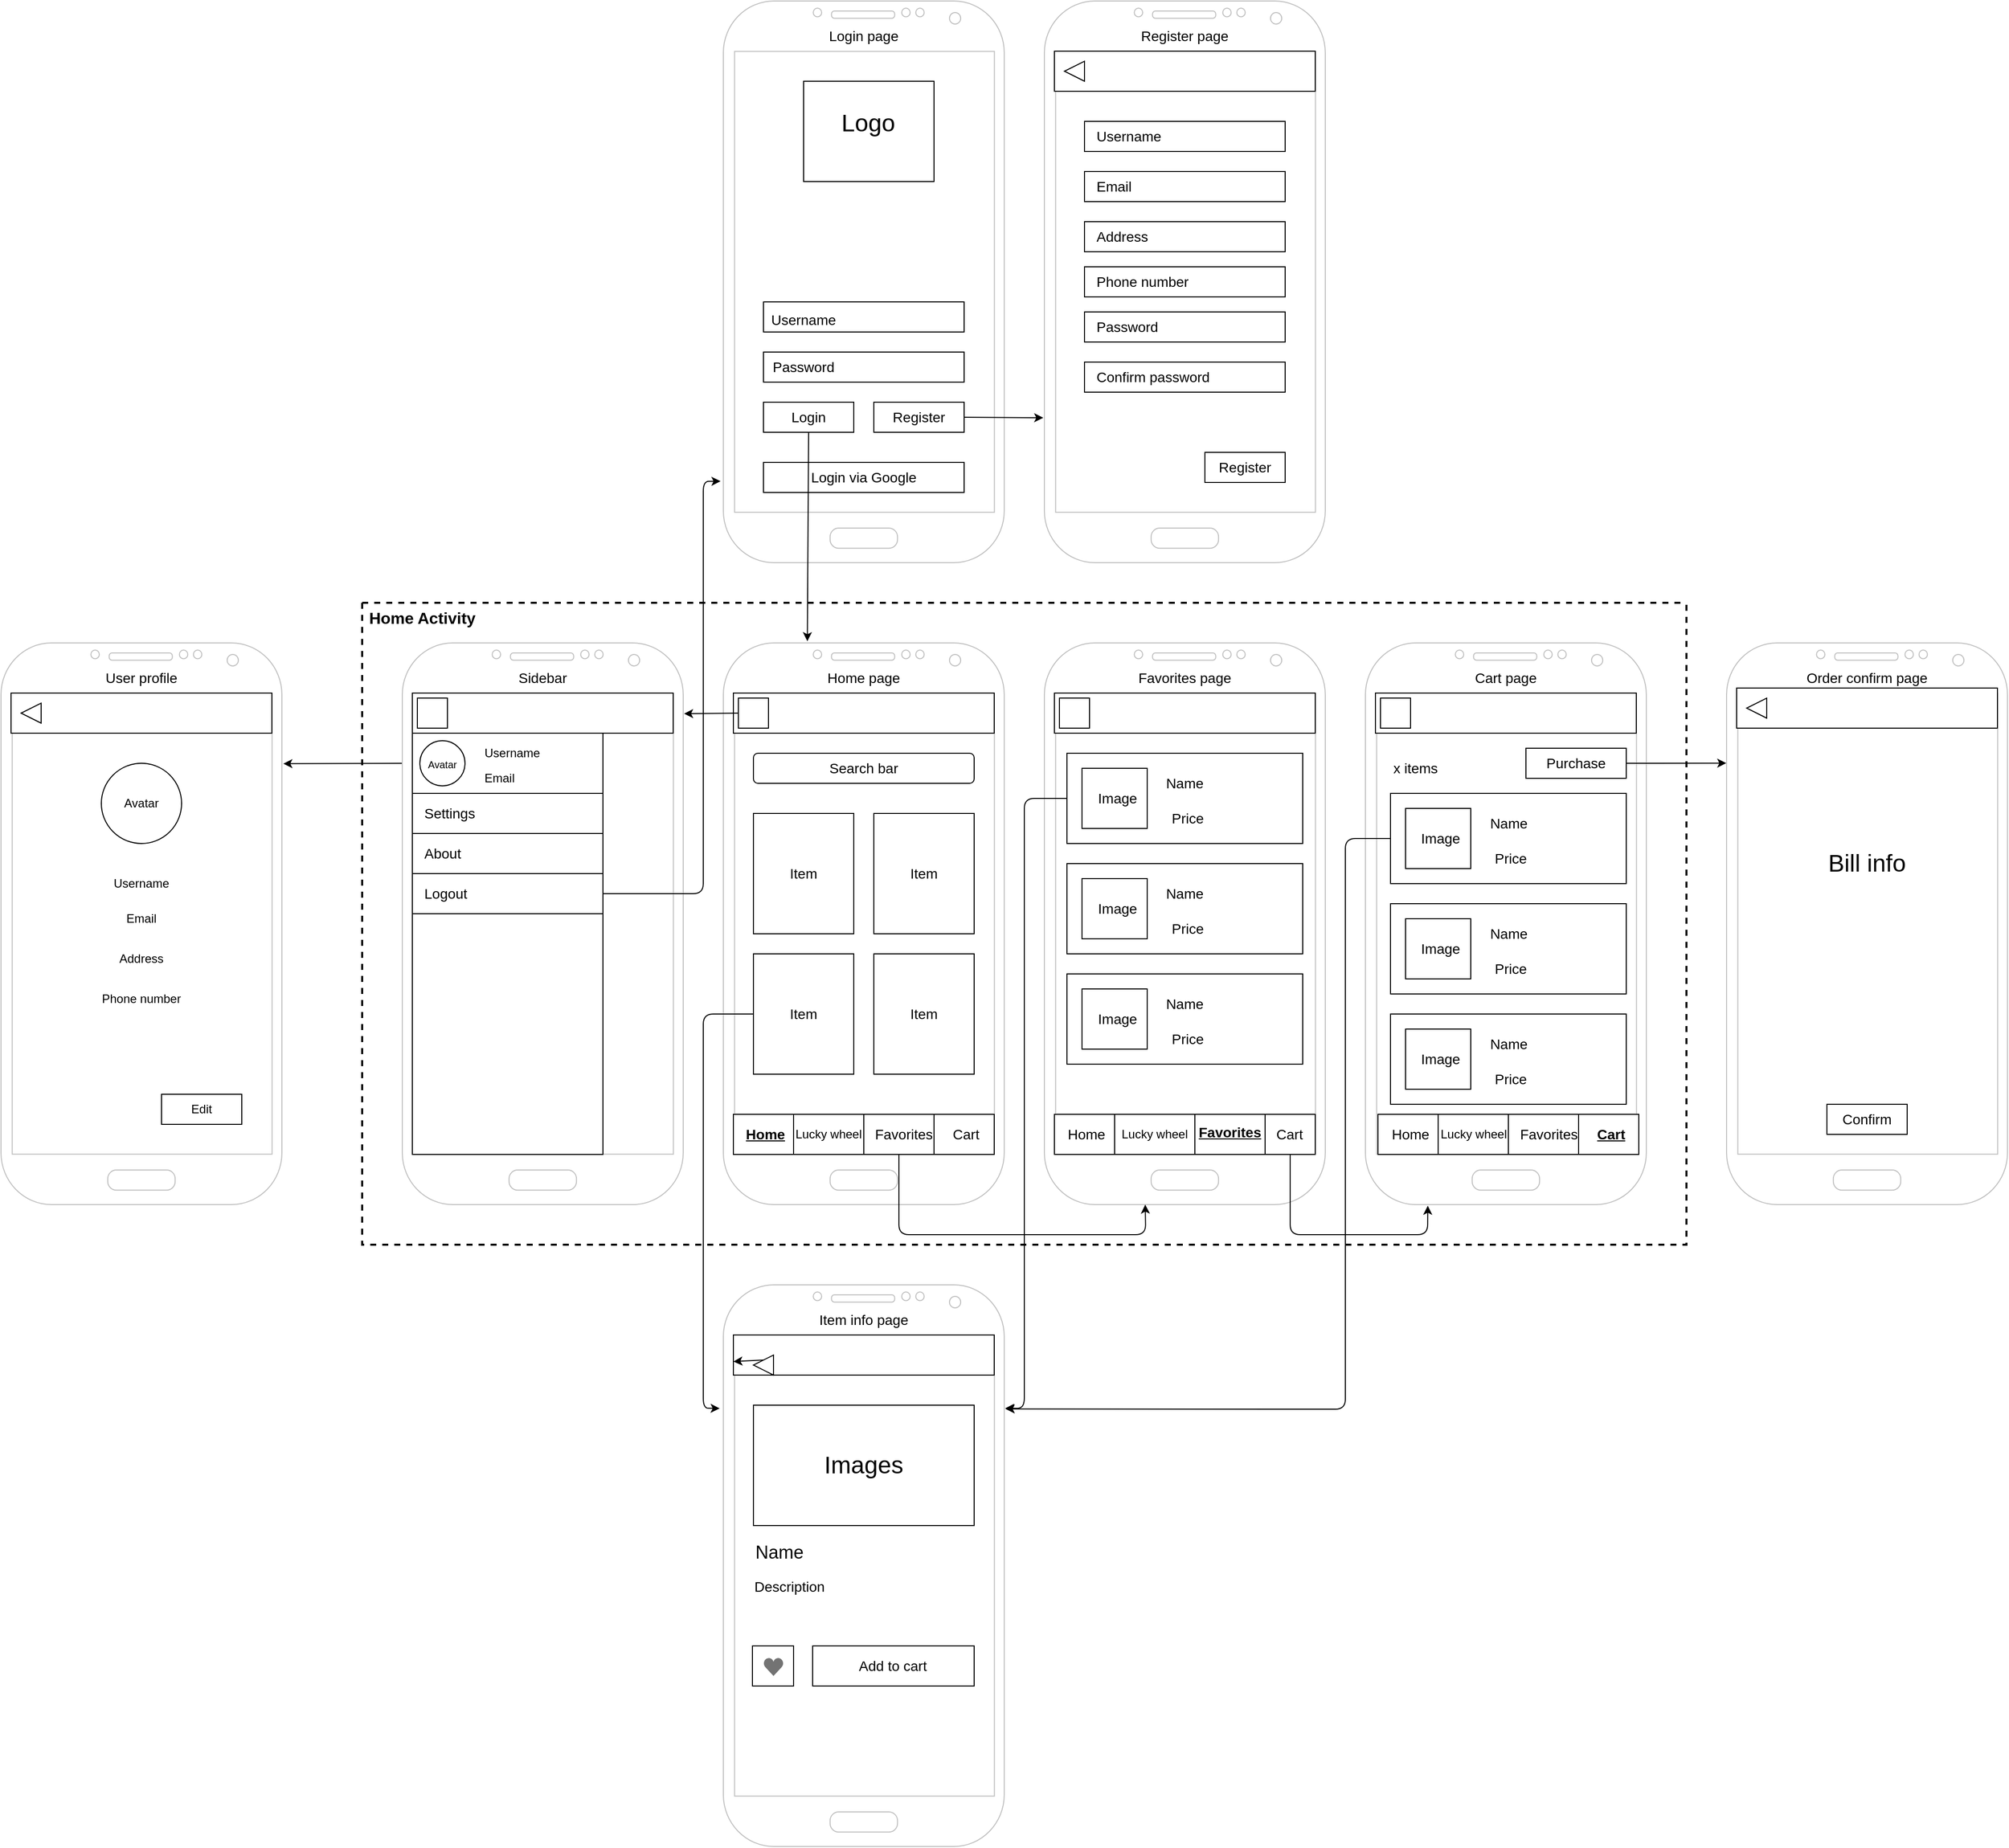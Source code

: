 <mxfile>
    <diagram id="XYudDsalHz4EEedXDKOo" name="Page-1">
        <mxGraphModel dx="1582" dy="604" grid="1" gridSize="10" guides="1" tooltips="1" connect="1" arrows="1" fold="0" page="1" pageScale="1" pageWidth="850" pageHeight="1100" background="#ffffff" math="0" shadow="0">
            <root>
                <mxCell id="0"/>
                <mxCell id="1" parent="0"/>
                <mxCell id="14" value="" style="verticalLabelPosition=bottom;verticalAlign=top;html=1;shadow=0;dashed=0;strokeWidth=1;shape=mxgraph.android.phone2;strokeColor=#c0c0c0;fontSize=16;container=1;movable=1;resizable=1;rotatable=1;deletable=1;editable=1;connectable=1;backgroundOutline=0;expand=1;recursiveResize=0;" parent="1" vertex="1">
                    <mxGeometry x="120" width="280" height="560" as="geometry"/>
                </mxCell>
                <mxCell id="16" value="" style="rounded=0;whiteSpace=wrap;html=1;fontSize=16;container=1;movable=1;resizable=1;rotatable=1;deletable=1;editable=1;connectable=1;" parent="14" vertex="1">
                    <mxGeometry x="80" y="80" width="130" height="100" as="geometry"/>
                </mxCell>
                <mxCell id="17" value="&lt;font style=&quot;font-size: 24px;&quot;&gt;Logo&lt;/font&gt;" style="text;html=1;strokeColor=none;fillColor=none;align=center;verticalAlign=middle;whiteSpace=wrap;rounded=0;fontSize=16;movable=1;resizable=1;rotatable=1;deletable=1;editable=1;connectable=1;" parent="16" vertex="1">
                    <mxGeometry x="9.204" width="110.5" height="84.525" as="geometry"/>
                </mxCell>
                <mxCell id="19" value="" style="rounded=0;whiteSpace=wrap;html=1;fontSize=24;container=1;movable=1;resizable=1;rotatable=1;deletable=1;editable=1;connectable=1;" parent="14" vertex="1">
                    <mxGeometry x="40" y="300" width="200" height="30" as="geometry"/>
                </mxCell>
                <mxCell id="23" value="&lt;font style=&quot;font-size: 14px;&quot;&gt;Username&lt;/font&gt;" style="text;html=1;strokeColor=none;fillColor=none;align=center;verticalAlign=middle;whiteSpace=wrap;rounded=0;fontSize=24;movable=1;resizable=1;rotatable=1;deletable=1;editable=1;connectable=1;" parent="19" vertex="1">
                    <mxGeometry x="10" width="60" height="30" as="geometry"/>
                </mxCell>
                <mxCell id="20" value="" style="rounded=0;whiteSpace=wrap;html=1;fontSize=24;container=1;movable=1;resizable=1;rotatable=1;deletable=1;editable=1;connectable=1;" parent="14" vertex="1">
                    <mxGeometry x="40" y="350" width="200" height="30" as="geometry"/>
                </mxCell>
                <mxCell id="24" value="Password" style="text;html=1;strokeColor=none;fillColor=none;align=center;verticalAlign=middle;whiteSpace=wrap;rounded=0;fontSize=14;movable=1;resizable=1;rotatable=1;deletable=1;editable=1;connectable=1;" parent="20" vertex="1">
                    <mxGeometry x="10" width="60" height="30" as="geometry"/>
                </mxCell>
                <mxCell id="21" value="" style="rounded=0;whiteSpace=wrap;html=1;fontSize=24;container=1;movable=1;resizable=1;rotatable=1;deletable=1;editable=1;connectable=1;" parent="14" vertex="1">
                    <mxGeometry x="40" y="400" width="90" height="30" as="geometry"/>
                </mxCell>
                <mxCell id="26" value="Login" style="text;html=1;strokeColor=none;fillColor=none;align=center;verticalAlign=middle;whiteSpace=wrap;rounded=0;fontSize=14;movable=1;resizable=1;rotatable=1;deletable=1;editable=1;connectable=1;" parent="21" vertex="1">
                    <mxGeometry width="90" height="30" as="geometry"/>
                </mxCell>
                <mxCell id="22" value="" style="rounded=0;whiteSpace=wrap;html=1;fontSize=24;container=1;movable=1;resizable=1;rotatable=1;deletable=1;editable=1;connectable=1;" parent="14" vertex="1">
                    <mxGeometry x="150" y="400" width="90" height="30" as="geometry"/>
                </mxCell>
                <mxCell id="27" value="Register" style="text;html=1;strokeColor=none;fillColor=none;align=center;verticalAlign=middle;whiteSpace=wrap;rounded=0;fontSize=14;movable=1;resizable=1;rotatable=1;deletable=1;editable=1;connectable=1;" parent="22" vertex="1">
                    <mxGeometry width="90" height="30" as="geometry"/>
                </mxCell>
                <mxCell id="51" value="Login page" style="text;html=1;strokeColor=none;fillColor=none;align=center;verticalAlign=middle;whiteSpace=wrap;rounded=0;fontSize=14;movable=1;resizable=1;rotatable=1;deletable=1;editable=1;connectable=1;" parent="14" vertex="1">
                    <mxGeometry x="80" y="20" width="120" height="30" as="geometry"/>
                </mxCell>
                <mxCell id="370" value="" style="rounded=0;whiteSpace=wrap;html=1;fontSize=14;container=1;" parent="14" vertex="1">
                    <mxGeometry x="40" y="460" width="200" height="30" as="geometry"/>
                </mxCell>
                <mxCell id="371" value="Login via Google" style="text;html=1;strokeColor=none;fillColor=none;align=center;verticalAlign=middle;whiteSpace=wrap;rounded=0;fontSize=14;" parent="370" vertex="1">
                    <mxGeometry x="10" width="180" height="30" as="geometry"/>
                </mxCell>
                <mxCell id="39" value="" style="verticalLabelPosition=bottom;verticalAlign=top;html=1;shadow=0;dashed=0;strokeWidth=1;shape=mxgraph.android.phone2;strokeColor=#c0c0c0;fontSize=14;container=1;movable=1;resizable=1;rotatable=1;deletable=1;editable=1;connectable=1;recursiveResize=0;" parent="1" vertex="1">
                    <mxGeometry x="440" width="280" height="560" as="geometry"/>
                </mxCell>
                <mxCell id="41" value="" style="rounded=0;whiteSpace=wrap;html=1;fontSize=14;container=1;movable=1;resizable=1;rotatable=1;deletable=1;editable=1;connectable=1;" parent="39" vertex="1">
                    <mxGeometry x="10" y="50" width="260" height="40" as="geometry"/>
                </mxCell>
                <mxCell id="42" value="" style="triangle;whiteSpace=wrap;html=1;fontSize=14;direction=west;movable=1;resizable=1;rotatable=1;deletable=1;editable=1;connectable=1;" parent="41" vertex="1">
                    <mxGeometry x="10" y="10" width="20" height="20" as="geometry"/>
                </mxCell>
                <mxCell id="43" value="" style="rounded=0;whiteSpace=wrap;html=1;fontSize=14;container=1;movable=1;resizable=1;rotatable=1;deletable=1;editable=1;connectable=1;" parent="39" vertex="1">
                    <mxGeometry x="40" y="120" width="200" height="30" as="geometry"/>
                </mxCell>
                <mxCell id="53" value="Username" style="text;html=1;strokeColor=none;fillColor=none;align=left;verticalAlign=middle;whiteSpace=wrap;rounded=0;fontSize=14;movable=1;resizable=1;rotatable=1;deletable=1;editable=1;connectable=1;" parent="43" vertex="1">
                    <mxGeometry x="10" width="180" height="30" as="geometry"/>
                </mxCell>
                <mxCell id="46" value="" style="rounded=0;whiteSpace=wrap;html=1;fontSize=14;container=1;movable=1;resizable=1;rotatable=1;deletable=1;editable=1;connectable=1;" parent="39" vertex="1">
                    <mxGeometry x="160" y="450" width="80" height="30" as="geometry"/>
                </mxCell>
                <mxCell id="47" value="Register" style="text;html=1;strokeColor=none;fillColor=none;align=center;verticalAlign=middle;whiteSpace=wrap;rounded=0;fontSize=14;movable=1;resizable=1;rotatable=1;deletable=1;editable=1;connectable=1;" parent="46" vertex="1">
                    <mxGeometry width="80" height="30" as="geometry"/>
                </mxCell>
                <mxCell id="52" value="Register page" style="text;html=1;strokeColor=none;fillColor=none;align=center;verticalAlign=middle;whiteSpace=wrap;rounded=0;fontSize=14;movable=1;resizable=1;rotatable=1;deletable=1;editable=1;connectable=1;" parent="39" vertex="1">
                    <mxGeometry x="80" y="20" width="120" height="30" as="geometry"/>
                </mxCell>
                <mxCell id="54" value="" style="rounded=0;whiteSpace=wrap;html=1;fontSize=14;container=1;movable=1;resizable=1;rotatable=1;deletable=1;editable=1;connectable=1;" parent="39" vertex="1">
                    <mxGeometry x="40" y="170" width="200" height="30" as="geometry"/>
                </mxCell>
                <mxCell id="55" value="Email" style="text;html=1;strokeColor=none;fillColor=none;align=left;verticalAlign=middle;whiteSpace=wrap;rounded=0;fontSize=14;movable=1;resizable=1;rotatable=1;deletable=1;editable=1;connectable=1;" parent="54" vertex="1">
                    <mxGeometry x="10" width="180" height="30" as="geometry"/>
                </mxCell>
                <mxCell id="56" value="" style="rounded=0;whiteSpace=wrap;html=1;fontSize=14;container=1;movable=1;resizable=1;rotatable=1;deletable=1;editable=1;connectable=1;" parent="39" vertex="1">
                    <mxGeometry x="40" y="310" width="200" height="30" as="geometry"/>
                </mxCell>
                <mxCell id="57" value="Password" style="text;html=1;strokeColor=none;fillColor=none;align=left;verticalAlign=middle;whiteSpace=wrap;rounded=0;fontSize=14;movable=1;resizable=1;rotatable=1;deletable=1;editable=1;connectable=1;" parent="56" vertex="1">
                    <mxGeometry x="10" width="180" height="30" as="geometry"/>
                </mxCell>
                <mxCell id="58" value="" style="rounded=0;whiteSpace=wrap;html=1;fontSize=14;container=1;movable=1;resizable=1;rotatable=1;deletable=1;editable=1;connectable=1;" parent="39" vertex="1">
                    <mxGeometry x="40" y="360" width="200" height="30" as="geometry"/>
                </mxCell>
                <mxCell id="59" value="Confirm password" style="text;html=1;strokeColor=none;fillColor=none;align=left;verticalAlign=middle;whiteSpace=wrap;rounded=0;fontSize=14;movable=1;resizable=1;rotatable=1;deletable=1;editable=1;connectable=1;" parent="58" vertex="1">
                    <mxGeometry x="10" width="180" height="30" as="geometry"/>
                </mxCell>
                <mxCell id="366" value="" style="rounded=0;whiteSpace=wrap;html=1;fontSize=14;container=1;" parent="39" vertex="1">
                    <mxGeometry x="40" y="220" width="200" height="30" as="geometry"/>
                </mxCell>
                <mxCell id="367" value="Address" style="text;html=1;strokeColor=none;fillColor=none;align=left;verticalAlign=middle;whiteSpace=wrap;rounded=0;fontSize=14;" parent="366" vertex="1">
                    <mxGeometry x="10" width="180" height="30" as="geometry"/>
                </mxCell>
                <mxCell id="368" value="" style="rounded=0;whiteSpace=wrap;html=1;fontSize=14;container=1;" parent="39" vertex="1">
                    <mxGeometry x="40" y="265" width="200" height="30" as="geometry"/>
                </mxCell>
                <mxCell id="369" value="Phone number" style="text;html=1;strokeColor=none;fillColor=none;align=left;verticalAlign=middle;whiteSpace=wrap;rounded=0;fontSize=14;" parent="368" vertex="1">
                    <mxGeometry x="10" width="180" height="30" as="geometry"/>
                </mxCell>
                <mxCell id="40" style="edgeStyle=none;html=1;exitX=1;exitY=0.5;exitDx=0;exitDy=0;entryX=-0.004;entryY=0.742;entryDx=0;entryDy=0;entryPerimeter=0;fontSize=14;movable=1;resizable=1;rotatable=1;deletable=1;editable=1;connectable=1;" parent="1" source="27" target="39" edge="1">
                    <mxGeometry relative="1" as="geometry"/>
                </mxCell>
                <mxCell id="61" style="edgeStyle=none;html=1;exitX=0.5;exitY=1;exitDx=0;exitDy=0;fontSize=14;entryX=0.299;entryY=-0.003;entryDx=0;entryDy=0;entryPerimeter=0;" parent="1" source="26" target="60" edge="1">
                    <mxGeometry relative="1" as="geometry">
                        <mxPoint x="165" y="640" as="targetPoint"/>
                        <Array as="points"/>
                    </mxGeometry>
                </mxCell>
                <mxCell id="112" value="" style="verticalLabelPosition=bottom;verticalAlign=top;html=1;shadow=0;dashed=0;strokeWidth=1;shape=mxgraph.android.phone2;strokeColor=#c0c0c0;fontSize=14;container=1;recursiveResize=0;" parent="1" vertex="1">
                    <mxGeometry x="-600" y="640" width="280" height="560" as="geometry"/>
                </mxCell>
                <mxCell id="113" value="User profile" style="text;html=1;strokeColor=none;fillColor=none;align=center;verticalAlign=middle;whiteSpace=wrap;rounded=0;fontSize=14;" parent="112" vertex="1">
                    <mxGeometry x="80" y="20" width="120" height="30" as="geometry"/>
                </mxCell>
                <mxCell id="114" value="" style="rounded=0;whiteSpace=wrap;html=1;fontSize=14;container=1;" parent="112" vertex="1">
                    <mxGeometry x="10" y="50" width="260" height="40" as="geometry"/>
                </mxCell>
                <mxCell id="115" value="" style="triangle;whiteSpace=wrap;html=1;fontSize=14;direction=west;" parent="114" vertex="1">
                    <mxGeometry x="10" y="10" width="20" height="20" as="geometry"/>
                </mxCell>
                <mxCell id="117" value="" style="rounded=0;whiteSpace=wrap;html=1;container=1;" parent="112" vertex="1">
                    <mxGeometry x="160" y="450" width="80" height="30" as="geometry"/>
                </mxCell>
                <mxCell id="118" value="Edit" style="text;html=1;strokeColor=none;fillColor=none;align=center;verticalAlign=middle;whiteSpace=wrap;rounded=0;" parent="117" vertex="1">
                    <mxGeometry x="10" width="60" height="30" as="geometry"/>
                </mxCell>
                <mxCell id="119" value="" style="ellipse;whiteSpace=wrap;html=1;aspect=fixed;container=1;" parent="112" vertex="1">
                    <mxGeometry x="100" y="120" width="80" height="80" as="geometry"/>
                </mxCell>
                <mxCell id="120" value="Avatar" style="text;html=1;strokeColor=none;fillColor=none;align=center;verticalAlign=middle;whiteSpace=wrap;rounded=0;" parent="119" vertex="1">
                    <mxGeometry x="10" y="25" width="60" height="30" as="geometry"/>
                </mxCell>
                <mxCell id="121" value="Username" style="text;html=1;strokeColor=none;fillColor=none;align=center;verticalAlign=middle;whiteSpace=wrap;rounded=0;" parent="112" vertex="1">
                    <mxGeometry x="110" y="225" width="60" height="30" as="geometry"/>
                </mxCell>
                <mxCell id="122" value="Email" style="text;html=1;strokeColor=none;fillColor=none;align=center;verticalAlign=middle;whiteSpace=wrap;rounded=0;" parent="112" vertex="1">
                    <mxGeometry x="110" y="260" width="60" height="30" as="geometry"/>
                </mxCell>
                <mxCell id="364" value="Address&lt;br&gt;" style="text;html=1;strokeColor=none;fillColor=none;align=center;verticalAlign=middle;whiteSpace=wrap;rounded=0;" parent="112" vertex="1">
                    <mxGeometry x="110" y="300" width="60" height="30" as="geometry"/>
                </mxCell>
                <mxCell id="365" value="Phone number" style="text;html=1;strokeColor=none;fillColor=none;align=center;verticalAlign=middle;whiteSpace=wrap;rounded=0;" parent="112" vertex="1">
                    <mxGeometry x="80" y="340" width="120" height="30" as="geometry"/>
                </mxCell>
                <mxCell id="116" style="edgeStyle=none;html=1;exitX=0;exitY=0.5;exitDx=0;exitDy=0;entryX=1.005;entryY=0.215;entryDx=0;entryDy=0;entryPerimeter=0;" parent="1" source="100" target="112" edge="1">
                    <mxGeometry relative="1" as="geometry"/>
                </mxCell>
                <mxCell id="123" value="" style="verticalLabelPosition=bottom;verticalAlign=top;html=1;shadow=0;dashed=0;strokeWidth=1;shape=mxgraph.android.phone2;strokeColor=#c0c0c0;fontSize=14;container=1;recursiveResize=0;" parent="1" vertex="1">
                    <mxGeometry x="120" y="1280" width="280" height="560" as="geometry"/>
                </mxCell>
                <mxCell id="124" value="Item info page" style="text;html=1;strokeColor=none;fillColor=none;align=center;verticalAlign=middle;whiteSpace=wrap;rounded=0;fontSize=14;" parent="123" vertex="1">
                    <mxGeometry x="80" y="20" width="120" height="30" as="geometry"/>
                </mxCell>
                <mxCell id="126" value="" style="rounded=0;whiteSpace=wrap;html=1;fontSize=14;container=1;" parent="123" vertex="1">
                    <mxGeometry x="10" y="50" width="260" height="40" as="geometry"/>
                </mxCell>
                <mxCell id="332" style="edgeStyle=none;html=1;exitX=0.5;exitY=1;exitDx=0;exitDy=0;" parent="126" source="331" target="126" edge="1">
                    <mxGeometry relative="1" as="geometry"/>
                </mxCell>
                <mxCell id="331" value="" style="triangle;whiteSpace=wrap;html=1;fontSize=14;direction=west;" parent="126" vertex="1">
                    <mxGeometry x="20" y="20" width="20" height="20" as="geometry"/>
                </mxCell>
                <mxCell id="129" value="" style="rounded=0;whiteSpace=wrap;html=1;" parent="123" vertex="1">
                    <mxGeometry x="30" y="120" width="220" height="120" as="geometry"/>
                </mxCell>
                <mxCell id="130" value="&lt;font style=&quot;font-size: 24px;&quot;&gt;Images&lt;/font&gt;" style="text;html=1;strokeColor=none;fillColor=none;align=center;verticalAlign=middle;whiteSpace=wrap;rounded=0;" parent="123" vertex="1">
                    <mxGeometry x="50" y="140" width="180" height="80" as="geometry"/>
                </mxCell>
                <mxCell id="131" value="&lt;font style=&quot;font-size: 18px;&quot;&gt;Name&lt;/font&gt;" style="text;html=1;strokeColor=none;fillColor=none;align=left;verticalAlign=middle;whiteSpace=wrap;rounded=0;fontSize=24;" parent="123" vertex="1">
                    <mxGeometry x="30" y="250" width="220" height="30" as="geometry"/>
                </mxCell>
                <mxCell id="132" value="&lt;div style=&quot;&quot;&gt;&lt;span style=&quot;font-size: 14px; background-color: initial;&quot;&gt;Description&lt;/span&gt;&lt;/div&gt;" style="text;html=1;strokeColor=none;fillColor=none;align=left;verticalAlign=middle;whiteSpace=wrap;rounded=0;fontSize=18;" parent="123" vertex="1">
                    <mxGeometry x="29" y="290" width="221" height="20" as="geometry"/>
                </mxCell>
                <mxCell id="134" value="" style="rounded=0;whiteSpace=wrap;html=1;fontSize=14;container=1;" parent="123" vertex="1">
                    <mxGeometry x="29" y="360" width="41" height="40" as="geometry"/>
                </mxCell>
                <mxCell id="137" value="" style="dashed=0;aspect=fixed;verticalLabelPosition=bottom;verticalAlign=top;align=center;shape=mxgraph.gmdl.heart;strokeColor=none;fillColor=#737373;shadow=0;sketch=0;fontSize=14;" parent="134" vertex="1">
                    <mxGeometry x="11" y="12" width="20" height="18" as="geometry"/>
                </mxCell>
                <mxCell id="135" value="" style="rounded=0;whiteSpace=wrap;html=1;fontSize=14;container=1;" parent="123" vertex="1">
                    <mxGeometry x="89" y="360" width="161" height="40" as="geometry"/>
                </mxCell>
                <mxCell id="136" value="Add to cart" style="text;html=1;strokeColor=none;fillColor=none;align=center;verticalAlign=middle;whiteSpace=wrap;rounded=0;fontSize=14;" parent="135" vertex="1">
                    <mxGeometry x="10" y="5" width="140" height="30" as="geometry"/>
                </mxCell>
                <mxCell id="193" value="" style="swimlane;startSize=0;fontSize=14;dashed=1;strokeColor=default;strokeWidth=2;perimeterSpacing=0;movableLabel=0;container=0;movable=1;resizable=1;rotatable=1;deletable=1;editable=1;connectable=1;" parent="1" vertex="1">
                    <mxGeometry x="-240" y="600" width="1320" height="640" as="geometry">
                        <mxRectangle x="40" y="600" width="50" height="40" as="alternateBounds"/>
                    </mxGeometry>
                </mxCell>
                <mxCell id="194" value="&lt;b&gt;&lt;font style=&quot;font-size: 16px;&quot;&gt;Home Activity&lt;/font&gt;&lt;/b&gt;" style="text;html=1;strokeColor=none;fillColor=none;align=center;verticalAlign=middle;whiteSpace=wrap;rounded=0;dashed=1;strokeWidth=2;fontSize=14;" parent="193" vertex="1">
                    <mxGeometry width="120" height="30" as="geometry"/>
                </mxCell>
                <mxCell id="92" value="" style="verticalLabelPosition=bottom;verticalAlign=top;html=1;shadow=0;dashed=0;strokeWidth=1;shape=mxgraph.android.phone2;strokeColor=#c0c0c0;fontSize=14;container=1;recursiveResize=0;" parent="193" vertex="1">
                    <mxGeometry x="40" y="40" width="280" height="560" as="geometry"/>
                </mxCell>
                <mxCell id="93" value="Sidebar" style="text;html=1;strokeColor=none;fillColor=none;align=center;verticalAlign=middle;whiteSpace=wrap;rounded=0;fontSize=14;" parent="92" vertex="1">
                    <mxGeometry x="80" y="20" width="120" height="30" as="geometry"/>
                </mxCell>
                <mxCell id="94" value="" style="rounded=0;whiteSpace=wrap;html=1;fontSize=14;container=1;" parent="92" vertex="1">
                    <mxGeometry x="10" y="50" width="260" height="40" as="geometry"/>
                </mxCell>
                <mxCell id="95" value="" style="whiteSpace=wrap;html=1;aspect=fixed;fontSize=14;" parent="94" vertex="1">
                    <mxGeometry x="5" y="5" width="30" height="30" as="geometry"/>
                </mxCell>
                <mxCell id="97" value="" style="rounded=0;whiteSpace=wrap;html=1;fontSize=14;container=1;" parent="92" vertex="1">
                    <mxGeometry x="10" y="90" width="190" height="420" as="geometry"/>
                </mxCell>
                <mxCell id="98" value="" style="rounded=0;whiteSpace=wrap;html=1;fontSize=14;container=1;" parent="97" vertex="1">
                    <mxGeometry width="190" height="60" as="geometry"/>
                </mxCell>
                <mxCell id="99" value="" style="ellipse;whiteSpace=wrap;html=1;aspect=fixed;fontSize=14;container=1;" parent="98" vertex="1">
                    <mxGeometry x="7.5" y="7.5" width="45" height="45" as="geometry"/>
                </mxCell>
                <mxCell id="100" value="&lt;font style=&quot;font-size: 10px;&quot;&gt;Avatar&lt;/font&gt;" style="text;html=1;strokeColor=none;fillColor=none;align=center;verticalAlign=middle;whiteSpace=wrap;rounded=0;fontSize=14;" parent="98" vertex="1">
                    <mxGeometry y="15" width="60" height="30" as="geometry"/>
                </mxCell>
                <mxCell id="101" value="&lt;span style=&quot;font-size: 12px;&quot;&gt;Username&lt;/span&gt;" style="text;html=1;strokeColor=none;fillColor=none;align=left;verticalAlign=middle;whiteSpace=wrap;rounded=0;fontSize=10;" parent="98" vertex="1">
                    <mxGeometry x="70" y="5" width="60" height="30" as="geometry"/>
                </mxCell>
                <mxCell id="102" value="Email" style="text;html=1;strokeColor=none;fillColor=none;align=left;verticalAlign=middle;whiteSpace=wrap;rounded=0;fontSize=12;" parent="98" vertex="1">
                    <mxGeometry x="70" y="30" width="60" height="30" as="geometry"/>
                </mxCell>
                <mxCell id="103" value="" style="rounded=0;whiteSpace=wrap;html=1;fontSize=12;container=1;" parent="97" vertex="1">
                    <mxGeometry y="60" width="190" height="40" as="geometry"/>
                </mxCell>
                <mxCell id="105" value="&lt;font style=&quot;font-size: 14px;&quot;&gt;Settings&lt;/font&gt;" style="text;html=1;strokeColor=none;fillColor=none;align=left;verticalAlign=middle;whiteSpace=wrap;rounded=0;fontSize=12;" parent="103" vertex="1">
                    <mxGeometry x="10" y="5" width="60" height="30" as="geometry"/>
                </mxCell>
                <mxCell id="106" value="" style="rounded=0;whiteSpace=wrap;html=1;fontSize=12;container=1;" parent="97" vertex="1">
                    <mxGeometry y="100" width="190" height="40" as="geometry"/>
                </mxCell>
                <mxCell id="107" value="&lt;font style=&quot;font-size: 14px;&quot;&gt;About&lt;/font&gt;" style="text;html=1;strokeColor=none;fillColor=none;align=left;verticalAlign=middle;whiteSpace=wrap;rounded=0;fontSize=12;" parent="106" vertex="1">
                    <mxGeometry x="10" y="5" width="60" height="30" as="geometry"/>
                </mxCell>
                <mxCell id="108" value="" style="rounded=0;whiteSpace=wrap;html=1;fontSize=12;container=1;" parent="97" vertex="1">
                    <mxGeometry y="140" width="190" height="40" as="geometry"/>
                </mxCell>
                <mxCell id="109" value="&lt;font style=&quot;font-size: 14px;&quot;&gt;Logout&lt;/font&gt;" style="text;html=1;strokeColor=none;fillColor=none;align=left;verticalAlign=middle;whiteSpace=wrap;rounded=0;fontSize=12;" parent="108" vertex="1">
                    <mxGeometry x="10" y="5" width="60" height="30" as="geometry"/>
                </mxCell>
                <mxCell id="60" value="" style="verticalLabelPosition=bottom;verticalAlign=top;html=1;shadow=0;dashed=0;strokeWidth=1;shape=mxgraph.android.phone2;strokeColor=#c0c0c0;fontSize=14;container=1;recursiveResize=0;" parent="193" vertex="1">
                    <mxGeometry x="360" y="40" width="280" height="560" as="geometry"/>
                </mxCell>
                <mxCell id="62" value="Home page" style="text;html=1;strokeColor=none;fillColor=none;align=center;verticalAlign=middle;whiteSpace=wrap;rounded=0;fontSize=14;" parent="60" vertex="1">
                    <mxGeometry x="80" y="20" width="120" height="30" as="geometry"/>
                </mxCell>
                <mxCell id="63" value="" style="rounded=0;whiteSpace=wrap;html=1;fontSize=14;container=1;" parent="60" vertex="1">
                    <mxGeometry x="10" y="50" width="260" height="40" as="geometry"/>
                </mxCell>
                <mxCell id="69" value="" style="whiteSpace=wrap;html=1;aspect=fixed;fontSize=14;" parent="63" vertex="1">
                    <mxGeometry x="5" y="5" width="30" height="30" as="geometry"/>
                </mxCell>
                <mxCell id="71" value="" style="rounded=1;whiteSpace=wrap;html=1;fontSize=14;container=1;" parent="60" vertex="1">
                    <mxGeometry x="30" y="110" width="220" height="30" as="geometry"/>
                </mxCell>
                <mxCell id="72" value="Search bar" style="text;html=1;strokeColor=none;fillColor=none;align=center;verticalAlign=middle;whiteSpace=wrap;rounded=0;fontSize=14;" parent="71" vertex="1">
                    <mxGeometry x="50" width="120" height="30" as="geometry"/>
                </mxCell>
                <mxCell id="74" value="" style="rounded=0;whiteSpace=wrap;html=1;fontSize=14;container=1;" parent="60" vertex="1">
                    <mxGeometry x="10" y="470" width="60" height="40" as="geometry"/>
                </mxCell>
                <mxCell id="76" value="&lt;b&gt;&lt;u&gt;Home&lt;/u&gt;&lt;/b&gt;" style="text;html=1;strokeColor=none;fillColor=none;align=center;verticalAlign=middle;whiteSpace=wrap;rounded=0;fontSize=14;" parent="74" vertex="1">
                    <mxGeometry x="18.462" y="5" width="27.692" height="30" as="geometry"/>
                </mxCell>
                <mxCell id="75" value="" style="rounded=0;whiteSpace=wrap;html=1;fontSize=14;container=1;" parent="60" vertex="1">
                    <mxGeometry x="210" y="470" width="60" height="40" as="geometry"/>
                </mxCell>
                <mxCell id="77" value="Cart" style="text;html=1;strokeColor=none;fillColor=none;align=center;verticalAlign=middle;whiteSpace=wrap;rounded=0;fontSize=14;movable=1;resizable=1;rotatable=1;deletable=1;editable=1;connectable=1;" parent="75" vertex="1">
                    <mxGeometry x="20.0" y="5" width="23.847" height="30" as="geometry"/>
                </mxCell>
                <mxCell id="79" value="" style="rounded=0;whiteSpace=wrap;html=1;fontSize=14;container=1;" parent="60" vertex="1">
                    <mxGeometry x="30" y="170" width="100" height="120" as="geometry"/>
                </mxCell>
                <mxCell id="80" value="Item" style="text;html=1;strokeColor=none;fillColor=none;align=center;verticalAlign=middle;whiteSpace=wrap;rounded=0;fontSize=14;" parent="79" vertex="1">
                    <mxGeometry x="20" y="45" width="60" height="30" as="geometry"/>
                </mxCell>
                <mxCell id="81" value="" style="rounded=0;whiteSpace=wrap;html=1;fontSize=14;container=1;" parent="60" vertex="1">
                    <mxGeometry x="150" y="170" width="100" height="120" as="geometry"/>
                </mxCell>
                <mxCell id="82" value="Item" style="text;html=1;strokeColor=none;fillColor=none;align=center;verticalAlign=middle;whiteSpace=wrap;rounded=0;fontSize=14;" parent="81" vertex="1">
                    <mxGeometry x="20" y="45" width="60" height="30" as="geometry"/>
                </mxCell>
                <mxCell id="88" value="" style="rounded=0;whiteSpace=wrap;html=1;fontSize=14;container=1;" parent="60" vertex="1">
                    <mxGeometry x="30" y="310" width="100" height="120" as="geometry"/>
                </mxCell>
                <mxCell id="89" value="Item" style="text;html=1;strokeColor=none;fillColor=none;align=center;verticalAlign=middle;whiteSpace=wrap;rounded=0;fontSize=14;" parent="88" vertex="1">
                    <mxGeometry x="20" y="45" width="60" height="30" as="geometry"/>
                </mxCell>
                <mxCell id="90" value="" style="rounded=0;whiteSpace=wrap;html=1;fontSize=14;container=1;" parent="60" vertex="1">
                    <mxGeometry x="150" y="310" width="100" height="120" as="geometry"/>
                </mxCell>
                <mxCell id="91" value="Item" style="text;html=1;strokeColor=none;fillColor=none;align=center;verticalAlign=middle;whiteSpace=wrap;rounded=0;fontSize=14;" parent="90" vertex="1">
                    <mxGeometry x="20" y="45" width="60" height="30" as="geometry"/>
                </mxCell>
                <mxCell id="165" value="" style="rounded=0;whiteSpace=wrap;html=1;fontSize=14;container=1;" parent="60" vertex="1">
                    <mxGeometry x="140" y="470" width="70" height="40" as="geometry"/>
                </mxCell>
                <mxCell id="166" value="Favorites" style="text;html=1;strokeColor=none;fillColor=none;align=center;verticalAlign=middle;whiteSpace=wrap;rounded=0;fontSize=14;movable=0;resizable=0;rotatable=0;deletable=0;editable=0;connectable=0;" parent="165" vertex="1">
                    <mxGeometry x="10" y="5" width="60" height="30" as="geometry"/>
                </mxCell>
                <mxCell id="215" value="Lucky wheel" style="rounded=0;whiteSpace=wrap;html=1;container=1;" parent="60" vertex="1">
                    <mxGeometry x="70" y="470" width="70" height="40" as="geometry"/>
                </mxCell>
                <mxCell id="110" style="edgeStyle=none;html=1;exitX=0;exitY=0.5;exitDx=0;exitDy=0;entryX=1.003;entryY=0.126;entryDx=0;entryDy=0;entryPerimeter=0;fontSize=14;" parent="193" source="69" target="92" edge="1">
                    <mxGeometry relative="1" as="geometry"/>
                </mxCell>
                <mxCell id="167" value="" style="verticalLabelPosition=bottom;verticalAlign=top;html=1;shadow=0;dashed=0;strokeWidth=1;shape=mxgraph.android.phone2;strokeColor=#c0c0c0;fontSize=14;container=1;recursiveResize=0;" parent="193" vertex="1">
                    <mxGeometry x="680" y="40" width="280" height="560" as="geometry"/>
                </mxCell>
                <mxCell id="168" value="Favorites page" style="text;html=1;strokeColor=none;fillColor=none;align=center;verticalAlign=middle;whiteSpace=wrap;rounded=0;fontSize=14;" parent="167" vertex="1">
                    <mxGeometry x="80" y="20" width="120" height="30" as="geometry"/>
                </mxCell>
                <mxCell id="169" value="" style="rounded=0;whiteSpace=wrap;html=1;fontSize=14;container=1;" parent="167" vertex="1">
                    <mxGeometry x="10" y="50" width="260" height="40" as="geometry"/>
                </mxCell>
                <mxCell id="170" value="" style="whiteSpace=wrap;html=1;aspect=fixed;fontSize=14;" parent="169" vertex="1">
                    <mxGeometry x="5" y="5" width="30" height="30" as="geometry"/>
                </mxCell>
                <mxCell id="179" value="" style="rounded=0;whiteSpace=wrap;html=1;fontSize=14;container=1;" parent="167" vertex="1">
                    <mxGeometry x="10" y="470" width="60" height="40" as="geometry"/>
                </mxCell>
                <mxCell id="180" value="Home" style="text;html=1;strokeColor=none;fillColor=none;align=center;verticalAlign=middle;whiteSpace=wrap;rounded=0;fontSize=14;" parent="179" vertex="1">
                    <mxGeometry x="18.462" y="5" width="27.692" height="30" as="geometry"/>
                </mxCell>
                <mxCell id="181" value="" style="rounded=0;whiteSpace=wrap;html=1;fontSize=14;container=1;" parent="167" vertex="1">
                    <mxGeometry x="220" y="470" width="50" height="40" as="geometry"/>
                </mxCell>
                <mxCell id="182" value="Cart" style="text;html=1;strokeColor=none;fillColor=none;align=center;verticalAlign=middle;whiteSpace=wrap;rounded=0;fontSize=14;movable=1;resizable=1;rotatable=1;deletable=1;editable=1;connectable=1;" parent="181" vertex="1">
                    <mxGeometry x="13.462" y="5" width="23.077" height="30" as="geometry"/>
                </mxCell>
                <mxCell id="183" value="" style="rounded=0;whiteSpace=wrap;html=1;fontSize=14;container=1;" parent="167" vertex="1">
                    <mxGeometry x="140" y="470" width="80" height="40" as="geometry"/>
                </mxCell>
                <mxCell id="195" value="" style="rounded=0;whiteSpace=wrap;html=1;fontSize=14;container=1;" parent="167" vertex="1">
                    <mxGeometry x="22.5" y="110" width="235" height="90" as="geometry"/>
                </mxCell>
                <mxCell id="196" value="" style="rounded=0;whiteSpace=wrap;html=1;fontSize=14;container=1;" parent="195" vertex="1">
                    <mxGeometry x="15" y="15" width="65" height="60" as="geometry"/>
                </mxCell>
                <mxCell id="197" value="Image" style="text;html=1;strokeColor=none;fillColor=none;align=center;verticalAlign=middle;whiteSpace=wrap;rounded=0;fontSize=14;" parent="196" vertex="1">
                    <mxGeometry x="5" y="15" width="60" height="30" as="geometry"/>
                </mxCell>
                <mxCell id="198" value="Name" style="text;html=1;strokeColor=none;fillColor=none;align=center;verticalAlign=middle;whiteSpace=wrap;rounded=0;fontSize=14;" parent="195" vertex="1">
                    <mxGeometry x="87.5" y="15" width="60" height="30" as="geometry"/>
                </mxCell>
                <mxCell id="199" value="Price" style="text;html=1;strokeColor=none;fillColor=none;align=center;verticalAlign=middle;whiteSpace=wrap;rounded=0;fontSize=14;" parent="195" vertex="1">
                    <mxGeometry x="90" y="50" width="60" height="30" as="geometry"/>
                </mxCell>
                <mxCell id="200" value="" style="rounded=0;whiteSpace=wrap;html=1;fontSize=14;container=1;" parent="167" vertex="1">
                    <mxGeometry x="22.5" y="220" width="235" height="90" as="geometry"/>
                </mxCell>
                <mxCell id="201" value="" style="rounded=0;whiteSpace=wrap;html=1;fontSize=14;container=1;" parent="200" vertex="1">
                    <mxGeometry x="15" y="15" width="65" height="60" as="geometry"/>
                </mxCell>
                <mxCell id="202" value="Image" style="text;html=1;strokeColor=none;fillColor=none;align=center;verticalAlign=middle;whiteSpace=wrap;rounded=0;fontSize=14;" parent="201" vertex="1">
                    <mxGeometry x="5" y="15" width="60" height="30" as="geometry"/>
                </mxCell>
                <mxCell id="203" value="Name" style="text;html=1;strokeColor=none;fillColor=none;align=center;verticalAlign=middle;whiteSpace=wrap;rounded=0;fontSize=14;" parent="200" vertex="1">
                    <mxGeometry x="87.5" y="15" width="60" height="30" as="geometry"/>
                </mxCell>
                <mxCell id="204" value="Price" style="text;html=1;strokeColor=none;fillColor=none;align=center;verticalAlign=middle;whiteSpace=wrap;rounded=0;fontSize=14;" parent="200" vertex="1">
                    <mxGeometry x="90" y="50" width="60" height="30" as="geometry"/>
                </mxCell>
                <mxCell id="205" value="" style="rounded=0;whiteSpace=wrap;html=1;fontSize=14;container=1;" parent="167" vertex="1">
                    <mxGeometry x="22.5" y="330" width="235" height="90" as="geometry"/>
                </mxCell>
                <mxCell id="206" value="" style="rounded=0;whiteSpace=wrap;html=1;fontSize=14;container=1;" parent="205" vertex="1">
                    <mxGeometry x="15" y="15" width="65" height="60" as="geometry"/>
                </mxCell>
                <mxCell id="207" value="Image" style="text;html=1;strokeColor=none;fillColor=none;align=center;verticalAlign=middle;whiteSpace=wrap;rounded=0;fontSize=14;" parent="206" vertex="1">
                    <mxGeometry x="5" y="15" width="60" height="30" as="geometry"/>
                </mxCell>
                <mxCell id="208" value="Name" style="text;html=1;strokeColor=none;fillColor=none;align=center;verticalAlign=middle;whiteSpace=wrap;rounded=0;fontSize=14;" parent="205" vertex="1">
                    <mxGeometry x="87.5" y="15" width="60" height="30" as="geometry"/>
                </mxCell>
                <mxCell id="209" value="Price" style="text;html=1;strokeColor=none;fillColor=none;align=center;verticalAlign=middle;whiteSpace=wrap;rounded=0;fontSize=14;" parent="205" vertex="1">
                    <mxGeometry x="90" y="50" width="60" height="30" as="geometry"/>
                </mxCell>
                <mxCell id="184" value="&lt;u&gt;&lt;b&gt;Favorites&lt;/b&gt;&lt;/u&gt;" style="text;html=1;strokeColor=none;fillColor=none;align=center;verticalAlign=middle;whiteSpace=wrap;rounded=0;fontSize=14;" parent="167" vertex="1">
                    <mxGeometry x="150" y="470" width="70" height="35" as="geometry"/>
                </mxCell>
                <mxCell id="216" value="Lucky wheel" style="rounded=0;whiteSpace=wrap;html=1;" parent="167" vertex="1">
                    <mxGeometry x="70" y="470" width="80" height="40" as="geometry"/>
                </mxCell>
                <mxCell id="191" style="edgeStyle=none;html=1;exitX=0.5;exitY=1;exitDx=0;exitDy=0;entryX=0.359;entryY=1;entryDx=0;entryDy=0;entryPerimeter=0;fontSize=14;" parent="193" source="165" target="167" edge="1">
                    <mxGeometry relative="1" as="geometry">
                        <Array as="points">
                            <mxPoint x="535" y="630"/>
                            <mxPoint x="781" y="630"/>
                        </Array>
                    </mxGeometry>
                </mxCell>
                <mxCell id="138" value="" style="verticalLabelPosition=bottom;verticalAlign=top;html=1;shadow=0;dashed=0;strokeWidth=1;shape=mxgraph.android.phone2;strokeColor=#c0c0c0;fontSize=14;container=1;recursiveResize=0;" parent="193" vertex="1">
                    <mxGeometry x="1000" y="40" width="280" height="560" as="geometry"/>
                </mxCell>
                <mxCell id="139" value="Cart page" style="text;html=1;strokeColor=none;fillColor=none;align=center;verticalAlign=middle;whiteSpace=wrap;rounded=0;fontSize=14;" parent="138" vertex="1">
                    <mxGeometry x="80" y="20" width="120" height="30" as="geometry"/>
                </mxCell>
                <mxCell id="142" value="" style="rounded=0;whiteSpace=wrap;html=1;fontSize=14;container=1;" parent="138" vertex="1">
                    <mxGeometry x="10" y="50" width="260" height="40" as="geometry"/>
                </mxCell>
                <mxCell id="143" value="" style="whiteSpace=wrap;html=1;aspect=fixed;fontSize=14;" parent="142" vertex="1">
                    <mxGeometry x="5" y="5" width="30" height="30" as="geometry"/>
                </mxCell>
                <mxCell id="149" value="x items" style="text;html=1;strokeColor=none;fillColor=none;align=center;verticalAlign=middle;whiteSpace=wrap;rounded=0;fontSize=14;" parent="138" vertex="1">
                    <mxGeometry x="20" y="110" width="60" height="30" as="geometry"/>
                </mxCell>
                <mxCell id="150" value="" style="rounded=0;whiteSpace=wrap;html=1;fontSize=14;container=1;" parent="138" vertex="1">
                    <mxGeometry x="25" y="150" width="235" height="90" as="geometry"/>
                </mxCell>
                <mxCell id="151" value="" style="rounded=0;whiteSpace=wrap;html=1;fontSize=14;container=1;" parent="150" vertex="1">
                    <mxGeometry x="15" y="15" width="65" height="60" as="geometry"/>
                </mxCell>
                <mxCell id="152" value="Image" style="text;html=1;strokeColor=none;fillColor=none;align=center;verticalAlign=middle;whiteSpace=wrap;rounded=0;fontSize=14;" parent="151" vertex="1">
                    <mxGeometry x="5" y="15" width="60" height="30" as="geometry"/>
                </mxCell>
                <mxCell id="153" value="Name" style="text;html=1;strokeColor=none;fillColor=none;align=center;verticalAlign=middle;whiteSpace=wrap;rounded=0;fontSize=14;" parent="150" vertex="1">
                    <mxGeometry x="87.5" y="15" width="60" height="30" as="geometry"/>
                </mxCell>
                <mxCell id="154" value="Price" style="text;html=1;strokeColor=none;fillColor=none;align=center;verticalAlign=middle;whiteSpace=wrap;rounded=0;fontSize=14;" parent="150" vertex="1">
                    <mxGeometry x="90" y="50" width="60" height="30" as="geometry"/>
                </mxCell>
                <mxCell id="155" value="" style="rounded=0;whiteSpace=wrap;html=1;fontSize=14;container=1;" parent="138" vertex="1">
                    <mxGeometry x="25" y="260" width="235" height="90" as="geometry"/>
                </mxCell>
                <mxCell id="156" value="" style="rounded=0;whiteSpace=wrap;html=1;fontSize=14;container=1;" parent="155" vertex="1">
                    <mxGeometry x="15" y="15" width="65" height="60" as="geometry"/>
                </mxCell>
                <mxCell id="157" value="Image" style="text;html=1;strokeColor=none;fillColor=none;align=center;verticalAlign=middle;whiteSpace=wrap;rounded=0;fontSize=14;" parent="156" vertex="1">
                    <mxGeometry x="5" y="15" width="60" height="30" as="geometry"/>
                </mxCell>
                <mxCell id="158" value="Name" style="text;html=1;strokeColor=none;fillColor=none;align=center;verticalAlign=middle;whiteSpace=wrap;rounded=0;fontSize=14;" parent="155" vertex="1">
                    <mxGeometry x="87.5" y="15" width="60" height="30" as="geometry"/>
                </mxCell>
                <mxCell id="159" value="Price" style="text;html=1;strokeColor=none;fillColor=none;align=center;verticalAlign=middle;whiteSpace=wrap;rounded=0;fontSize=14;" parent="155" vertex="1">
                    <mxGeometry x="90" y="50" width="60" height="30" as="geometry"/>
                </mxCell>
                <mxCell id="160" value="" style="rounded=0;whiteSpace=wrap;html=1;fontSize=14;container=1;" parent="138" vertex="1">
                    <mxGeometry x="25" y="370" width="235" height="90" as="geometry"/>
                </mxCell>
                <mxCell id="161" value="" style="rounded=0;whiteSpace=wrap;html=1;fontSize=14;container=1;" parent="160" vertex="1">
                    <mxGeometry x="15" y="15" width="65" height="60" as="geometry"/>
                </mxCell>
                <mxCell id="162" value="Image" style="text;html=1;strokeColor=none;fillColor=none;align=center;verticalAlign=middle;whiteSpace=wrap;rounded=0;fontSize=14;" parent="161" vertex="1">
                    <mxGeometry x="5" y="15" width="60" height="30" as="geometry"/>
                </mxCell>
                <mxCell id="163" value="Name" style="text;html=1;strokeColor=none;fillColor=none;align=center;verticalAlign=middle;whiteSpace=wrap;rounded=0;fontSize=14;" parent="160" vertex="1">
                    <mxGeometry x="87.5" y="15" width="60" height="30" as="geometry"/>
                </mxCell>
                <mxCell id="164" value="Price" style="text;html=1;strokeColor=none;fillColor=none;align=center;verticalAlign=middle;whiteSpace=wrap;rounded=0;fontSize=14;" parent="160" vertex="1">
                    <mxGeometry x="90" y="50" width="60" height="30" as="geometry"/>
                </mxCell>
                <mxCell id="312" value="" style="rounded=0;whiteSpace=wrap;html=1;fontSize=14;container=1;" parent="138" vertex="1">
                    <mxGeometry x="12.5" y="470" width="60" height="40" as="geometry"/>
                </mxCell>
                <mxCell id="313" value="Home" style="text;html=1;strokeColor=none;fillColor=none;align=center;verticalAlign=middle;whiteSpace=wrap;rounded=0;fontSize=14;" parent="312" vertex="1">
                    <mxGeometry x="18.462" y="5" width="27.692" height="30" as="geometry"/>
                </mxCell>
                <mxCell id="314" value="" style="rounded=0;whiteSpace=wrap;html=1;fontSize=14;container=1;" parent="138" vertex="1">
                    <mxGeometry x="212.5" y="470" width="60" height="40" as="geometry"/>
                </mxCell>
                <mxCell id="315" value="&lt;b&gt;&lt;u&gt;Cart&lt;/u&gt;&lt;/b&gt;" style="text;html=1;strokeColor=none;fillColor=none;align=center;verticalAlign=middle;whiteSpace=wrap;rounded=0;fontSize=14;movable=1;resizable=1;rotatable=1;deletable=1;editable=1;connectable=1;" parent="314" vertex="1">
                    <mxGeometry x="20.0" y="5" width="23.847" height="30" as="geometry"/>
                </mxCell>
                <mxCell id="316" value="" style="rounded=0;whiteSpace=wrap;html=1;fontSize=14;container=1;" parent="138" vertex="1">
                    <mxGeometry x="142.5" y="470" width="70" height="40" as="geometry"/>
                </mxCell>
                <mxCell id="317" value="Favorites" style="text;html=1;strokeColor=none;fillColor=none;align=center;verticalAlign=middle;whiteSpace=wrap;rounded=0;fontSize=14;movable=0;resizable=0;rotatable=0;deletable=0;editable=0;connectable=0;" parent="316" vertex="1">
                    <mxGeometry x="10" y="5" width="60" height="30" as="geometry"/>
                </mxCell>
                <mxCell id="318" value="Lucky wheel" style="rounded=0;whiteSpace=wrap;html=1;container=1;" parent="138" vertex="1">
                    <mxGeometry x="72.5" y="470" width="70" height="40" as="geometry"/>
                </mxCell>
                <mxCell id="372" value="" style="rounded=0;whiteSpace=wrap;html=1;fontSize=14;container=1;" parent="138" vertex="1">
                    <mxGeometry x="160" y="105" width="100" height="30" as="geometry"/>
                </mxCell>
                <mxCell id="373" value="Purchase" style="text;html=1;strokeColor=none;fillColor=none;align=center;verticalAlign=middle;whiteSpace=wrap;rounded=0;fontSize=14;" parent="372" vertex="1">
                    <mxGeometry x="5" width="90" height="30" as="geometry"/>
                </mxCell>
                <mxCell id="141" style="edgeStyle=none;html=1;entryX=0.222;entryY=1.002;entryDx=0;entryDy=0;entryPerimeter=0;fontSize=14;exitX=0.5;exitY=1;exitDx=0;exitDy=0;" parent="193" source="181" target="138" edge="1">
                    <mxGeometry relative="1" as="geometry">
                        <Array as="points">
                            <mxPoint x="925" y="630"/>
                            <mxPoint x="1062" y="630"/>
                        </Array>
                    </mxGeometry>
                </mxCell>
                <mxCell id="125" style="edgeStyle=none;html=1;exitX=0;exitY=0.5;exitDx=0;exitDy=0;entryX=-0.013;entryY=0.22;entryDx=0;entryDy=0;entryPerimeter=0;" parent="1" source="88" target="123" edge="1">
                    <mxGeometry relative="1" as="geometry">
                        <Array as="points">
                            <mxPoint x="100" y="1010"/>
                            <mxPoint x="100" y="1403"/>
                        </Array>
                    </mxGeometry>
                </mxCell>
                <mxCell id="192" style="edgeStyle=none;html=1;exitX=1;exitY=0.5;exitDx=0;exitDy=0;entryX=-0.01;entryY=0.855;entryDx=0;entryDy=0;entryPerimeter=0;fontSize=14;" parent="1" source="108" target="14" edge="1">
                    <mxGeometry relative="1" as="geometry">
                        <Array as="points">
                            <mxPoint x="100" y="890"/>
                            <mxPoint x="100" y="479"/>
                        </Array>
                    </mxGeometry>
                </mxCell>
                <mxCell id="211" style="edgeStyle=none;html=1;exitX=0;exitY=0.5;exitDx=0;exitDy=0;entryX=1.003;entryY=0.22;entryDx=0;entryDy=0;entryPerimeter=0;" parent="1" source="195" target="123" edge="1">
                    <mxGeometry relative="1" as="geometry">
                        <Array as="points">
                            <mxPoint x="420" y="795"/>
                            <mxPoint x="420" y="1403"/>
                        </Array>
                    </mxGeometry>
                </mxCell>
                <mxCell id="212" style="edgeStyle=none;html=1;exitX=0;exitY=0.5;exitDx=0;exitDy=0;entryX=1.005;entryY=0.221;entryDx=0;entryDy=0;entryPerimeter=0;" parent="1" source="150" target="123" edge="1">
                    <mxGeometry relative="1" as="geometry">
                        <Array as="points">
                            <mxPoint x="740" y="835"/>
                            <mxPoint x="740" y="1404"/>
                        </Array>
                    </mxGeometry>
                </mxCell>
                <mxCell id="374" value="" style="verticalLabelPosition=bottom;verticalAlign=top;html=1;shadow=0;dashed=0;strokeWidth=1;shape=mxgraph.android.phone2;strokeColor=#c0c0c0;fontSize=14;container=1;recursiveResize=0;" parent="1" vertex="1">
                    <mxGeometry x="1120" y="640" width="280" height="560" as="geometry"/>
                </mxCell>
                <mxCell id="375" value="Order confirm page" style="text;html=1;strokeColor=none;fillColor=none;align=center;verticalAlign=middle;whiteSpace=wrap;rounded=0;fontSize=14;" parent="374" vertex="1">
                    <mxGeometry x="60" y="20" width="160" height="30" as="geometry"/>
                </mxCell>
                <mxCell id="376" value="" style="rounded=0;whiteSpace=wrap;html=1;fontSize=14;container=1;" parent="374" vertex="1">
                    <mxGeometry x="10" y="45" width="260" height="40" as="geometry"/>
                </mxCell>
                <mxCell id="377" value="" style="triangle;whiteSpace=wrap;html=1;fontSize=14;direction=west;" parent="376" vertex="1">
                    <mxGeometry x="10" y="10" width="20" height="20" as="geometry"/>
                </mxCell>
                <mxCell id="378" value="" style="rounded=0;whiteSpace=wrap;html=1;fontSize=14;container=1;" parent="374" vertex="1">
                    <mxGeometry x="100" y="460" width="80" height="30" as="geometry"/>
                </mxCell>
                <mxCell id="379" value="Confirm" style="text;html=1;strokeColor=none;fillColor=none;align=center;verticalAlign=middle;whiteSpace=wrap;rounded=0;fontSize=14;" parent="378" vertex="1">
                    <mxGeometry x="4" width="72.0" height="30" as="geometry"/>
                </mxCell>
                <mxCell id="380" value="&lt;font style=&quot;font-size: 24px;&quot;&gt;Bill info&lt;/font&gt;" style="text;html=1;strokeColor=none;fillColor=none;align=center;verticalAlign=middle;whiteSpace=wrap;rounded=0;" parent="374" vertex="1">
                    <mxGeometry x="40" y="120" width="200" height="200" as="geometry"/>
                </mxCell>
                <mxCell id="382" style="edgeStyle=none;html=1;exitX=1;exitY=0.5;exitDx=0;exitDy=0;entryX=-0.001;entryY=0.214;entryDx=0;entryDy=0;entryPerimeter=0;fontSize=24;" parent="1" source="372" target="374" edge="1">
                    <mxGeometry relative="1" as="geometry"/>
                </mxCell>
            </root>
        </mxGraphModel>
    </diagram>
</mxfile>